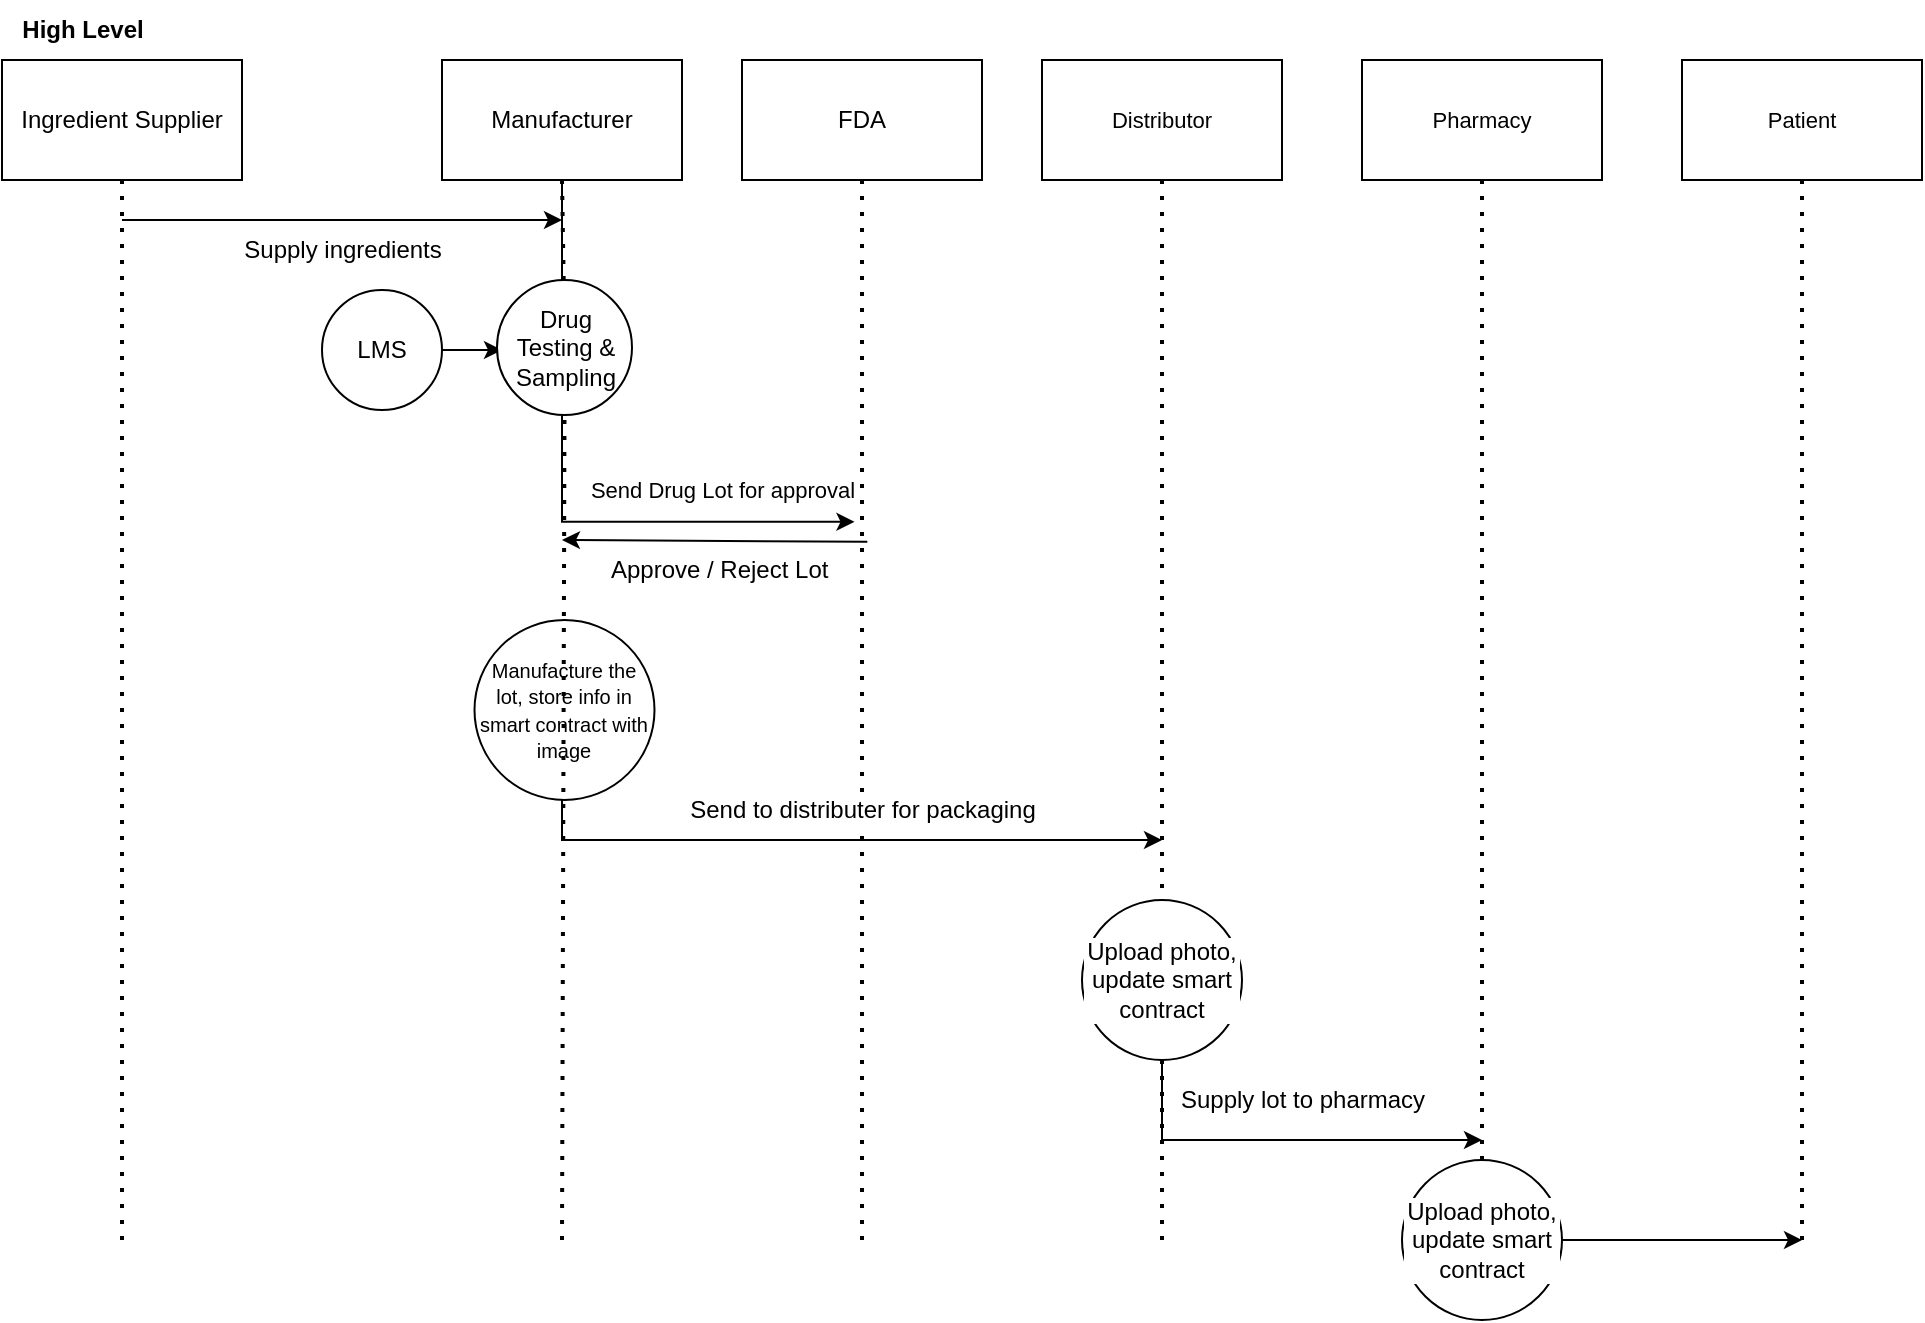<mxfile version="20.7.4" type="device"><diagram id="93rbtR_Ap3NzL6thJDt3" name="Page-1"><mxGraphModel dx="2284" dy="756" grid="1" gridSize="10" guides="1" tooltips="1" connect="1" arrows="1" fold="1" page="1" pageScale="1" pageWidth="850" pageHeight="1100" math="0" shadow="0"><root><mxCell id="0"/><mxCell id="1" parent="0"/><mxCell id="8JqtLTC1Wkl18U1Uql_5-1" value="&lt;b&gt;High Level&lt;br&gt;&lt;/b&gt;" style="text;html=1;align=center;verticalAlign=middle;resizable=0;points=[];autosize=1;strokeColor=none;fillColor=none;" parent="1" vertex="1"><mxGeometry x="-180" y="60" width="80" height="30" as="geometry"/></mxCell><mxCell id="8JqtLTC1Wkl18U1Uql_5-2" value="Manufacturer" style="rounded=0;whiteSpace=wrap;html=1;" parent="1" vertex="1"><mxGeometry x="40" y="90" width="120" height="60" as="geometry"/></mxCell><mxCell id="8JqtLTC1Wkl18U1Uql_5-3" value="FDA" style="rounded=0;whiteSpace=wrap;html=1;" parent="1" vertex="1"><mxGeometry x="190" y="90" width="120" height="60" as="geometry"/></mxCell><mxCell id="8JqtLTC1Wkl18U1Uql_5-10" style="edgeStyle=orthogonalEdgeStyle;rounded=0;orthogonalLoop=1;jettySize=auto;html=1;entryX=0.914;entryY=1.03;entryDx=0;entryDy=0;entryPerimeter=0;" parent="1" target="8JqtLTC1Wkl18U1Uql_5-11" edge="1"><mxGeometry relative="1" as="geometry"><mxPoint x="300" y="320" as="targetPoint"/><mxPoint x="100" y="250" as="sourcePoint"/><Array as="points"><mxPoint x="100" y="321"/></Array></mxGeometry></mxCell><mxCell id="8JqtLTC1Wkl18U1Uql_5-6" style="edgeStyle=orthogonalEdgeStyle;rounded=0;orthogonalLoop=1;jettySize=auto;html=1;" parent="1" source="8JqtLTC1Wkl18U1Uql_5-5" edge="1"><mxGeometry relative="1" as="geometry"><mxPoint x="70" y="235" as="targetPoint"/></mxGeometry></mxCell><mxCell id="8JqtLTC1Wkl18U1Uql_5-5" value="LMS" style="ellipse;whiteSpace=wrap;html=1;aspect=fixed;" parent="1" vertex="1"><mxGeometry x="-20" y="205" width="60" height="60" as="geometry"/></mxCell><mxCell id="8JqtLTC1Wkl18U1Uql_5-7" value="" style="endArrow=none;html=1;rounded=0;entryX=0.5;entryY=1;entryDx=0;entryDy=0;" parent="1" target="8JqtLTC1Wkl18U1Uql_5-2" edge="1"><mxGeometry width="50" height="50" relative="1" as="geometry"><mxPoint x="100" y="210" as="sourcePoint"/><mxPoint x="450" y="310" as="targetPoint"/></mxGeometry></mxCell><mxCell id="8JqtLTC1Wkl18U1Uql_5-9" value="" style="endArrow=none;dashed=1;html=1;dashPattern=1 3;strokeWidth=2;rounded=0;entryX=0.5;entryY=1;entryDx=0;entryDy=0;" parent="1" target="8JqtLTC1Wkl18U1Uql_5-3" edge="1"><mxGeometry width="50" height="50" relative="1" as="geometry"><mxPoint x="250" y="680" as="sourcePoint"/><mxPoint x="450" y="310" as="targetPoint"/></mxGeometry></mxCell><mxCell id="8JqtLTC1Wkl18U1Uql_5-11" value="&lt;font style=&quot;font-size: 11px;&quot;&gt;Send Drug Lot for approval&lt;/font&gt;" style="text;html=1;align=center;verticalAlign=middle;resizable=0;points=[];autosize=1;strokeColor=none;fillColor=none;" parent="1" vertex="1"><mxGeometry x="100" y="290" width="160" height="30" as="geometry"/></mxCell><mxCell id="8JqtLTC1Wkl18U1Uql_5-12" value="" style="endArrow=none;dashed=1;html=1;dashPattern=1 3;strokeWidth=2;rounded=0;entryX=0.5;entryY=1;entryDx=0;entryDy=0;startArrow=none;" parent="1" target="8JqtLTC1Wkl18U1Uql_5-2" edge="1" source="bxMvTBJqvhq3W4lTNCSX-1"><mxGeometry width="50" height="50" relative="1" as="geometry"><mxPoint x="100" y="680" as="sourcePoint"/><mxPoint x="450" y="310" as="targetPoint"/></mxGeometry></mxCell><mxCell id="8JqtLTC1Wkl18U1Uql_5-13" value="" style="endArrow=classic;html=1;rounded=0;exitX=1.019;exitY=0.03;exitDx=0;exitDy=0;exitPerimeter=0;" parent="1" source="8JqtLTC1Wkl18U1Uql_5-14" edge="1"><mxGeometry width="50" height="50" relative="1" as="geometry"><mxPoint x="300" y="330" as="sourcePoint"/><mxPoint x="100" y="330" as="targetPoint"/></mxGeometry></mxCell><mxCell id="8JqtLTC1Wkl18U1Uql_5-14" value="Approve / Reject Lot&amp;nbsp;" style="text;html=1;align=center;verticalAlign=middle;resizable=0;points=[];autosize=1;strokeColor=none;fillColor=none;" parent="1" vertex="1"><mxGeometry x="110" y="330" width="140" height="30" as="geometry"/></mxCell><mxCell id="8JqtLTC1Wkl18U1Uql_5-15" value="Ingredient Supplier" style="rounded=0;whiteSpace=wrap;html=1;" parent="1" vertex="1"><mxGeometry x="-180" y="90" width="120" height="60" as="geometry"/></mxCell><mxCell id="8JqtLTC1Wkl18U1Uql_5-16" value="" style="endArrow=none;dashed=1;html=1;dashPattern=1 3;strokeWidth=2;rounded=0;entryX=0.5;entryY=1;entryDx=0;entryDy=0;" parent="1" target="8JqtLTC1Wkl18U1Uql_5-15" edge="1"><mxGeometry width="50" height="50" relative="1" as="geometry"><mxPoint x="-120" y="680" as="sourcePoint"/><mxPoint x="240" y="310" as="targetPoint"/></mxGeometry></mxCell><mxCell id="8JqtLTC1Wkl18U1Uql_5-17" value="" style="endArrow=classic;html=1;rounded=0;" parent="1" edge="1"><mxGeometry width="50" height="50" relative="1" as="geometry"><mxPoint x="-120" y="170" as="sourcePoint"/><mxPoint x="100" y="170" as="targetPoint"/></mxGeometry></mxCell><mxCell id="8JqtLTC1Wkl18U1Uql_5-18" value="Supply ingredients" style="text;html=1;align=center;verticalAlign=middle;resizable=0;points=[];autosize=1;strokeColor=none;fillColor=none;" parent="1" vertex="1"><mxGeometry x="-70" y="170" width="120" height="30" as="geometry"/></mxCell><mxCell id="8JqtLTC1Wkl18U1Uql_5-22" value="Distributor" style="rounded=0;whiteSpace=wrap;html=1;labelBackgroundColor=none;fontSize=11;" parent="1" vertex="1"><mxGeometry x="340" y="90" width="120" height="60" as="geometry"/></mxCell><mxCell id="8JqtLTC1Wkl18U1Uql_5-23" value="" style="endArrow=none;dashed=1;html=1;dashPattern=1 3;strokeWidth=2;rounded=0;fontSize=11;entryX=0.5;entryY=1;entryDx=0;entryDy=0;" parent="1" target="8JqtLTC1Wkl18U1Uql_5-22" edge="1"><mxGeometry width="50" height="50" relative="1" as="geometry"><mxPoint x="400" y="680" as="sourcePoint"/><mxPoint x="240" y="320" as="targetPoint"/></mxGeometry></mxCell><mxCell id="8JqtLTC1Wkl18U1Uql_5-26" style="edgeStyle=orthogonalEdgeStyle;rounded=0;orthogonalLoop=1;jettySize=auto;html=1;fontSize=10;" parent="1" source="8JqtLTC1Wkl18U1Uql_5-25" edge="1"><mxGeometry relative="1" as="geometry"><mxPoint x="400" y="480" as="targetPoint"/><Array as="points"><mxPoint x="100" y="480"/></Array></mxGeometry></mxCell><mxCell id="8JqtLTC1Wkl18U1Uql_5-25" value="&lt;font style=&quot;font-size: 10px; background-color: rgb(255, 255, 255);&quot;&gt;Manufacture the lot, store info in smart contract with image&lt;/font&gt;" style="ellipse;whiteSpace=wrap;html=1;aspect=fixed;labelBackgroundColor=none;fontSize=11;fillStyle=solid;fillColor=#FFFFFF;" parent="1" vertex="1"><mxGeometry x="56.25" y="370" width="90" height="90" as="geometry"/></mxCell><mxCell id="8JqtLTC1Wkl18U1Uql_5-27" value="&lt;font style=&quot;font-size: 12px; background-color: rgb(255, 255, 255); line-height: 1.2;&quot;&gt;Send to distributer for packaging&lt;/font&gt;" style="text;html=1;align=center;verticalAlign=middle;resizable=0;points=[];autosize=1;strokeColor=none;fillColor=none;fontSize=10;" parent="1" vertex="1"><mxGeometry x="150" y="450" width="200" height="30" as="geometry"/></mxCell><mxCell id="8JqtLTC1Wkl18U1Uql_5-32" style="edgeStyle=orthogonalEdgeStyle;rounded=0;orthogonalLoop=1;jettySize=auto;html=1;fontSize=12;fontColor=#000000;" parent="1" source="8JqtLTC1Wkl18U1Uql_5-28" edge="1"><mxGeometry relative="1" as="geometry"><mxPoint x="560" y="630" as="targetPoint"/><Array as="points"><mxPoint x="400" y="630"/></Array></mxGeometry></mxCell><mxCell id="8JqtLTC1Wkl18U1Uql_5-28" value="Upload photo, update smart contract" style="ellipse;whiteSpace=wrap;html=1;aspect=fixed;labelBackgroundColor=#FFFFFF;fontSize=12;" parent="1" vertex="1"><mxGeometry x="360" y="510" width="80" height="80" as="geometry"/></mxCell><mxCell id="8JqtLTC1Wkl18U1Uql_5-30" value="Pharmacy" style="rounded=0;whiteSpace=wrap;html=1;labelBackgroundColor=none;fontSize=11;" parent="1" vertex="1"><mxGeometry x="500" y="90" width="120" height="60" as="geometry"/></mxCell><mxCell id="8JqtLTC1Wkl18U1Uql_5-31" value="" style="endArrow=none;dashed=1;html=1;dashPattern=1 3;strokeWidth=2;rounded=0;fontSize=11;entryX=0.5;entryY=1;entryDx=0;entryDy=0;" parent="1" target="8JqtLTC1Wkl18U1Uql_5-30" edge="1"><mxGeometry width="50" height="50" relative="1" as="geometry"><mxPoint x="560" y="680" as="sourcePoint"/><mxPoint x="400" y="320" as="targetPoint"/></mxGeometry></mxCell><mxCell id="8JqtLTC1Wkl18U1Uql_5-33" value="Supply lot to pharmacy" style="text;html=1;align=center;verticalAlign=middle;resizable=0;points=[];autosize=1;strokeColor=none;fillColor=none;fontSize=12;fontColor=#000000;" parent="1" vertex="1"><mxGeometry x="395" y="595" width="150" height="30" as="geometry"/></mxCell><mxCell id="8JqtLTC1Wkl18U1Uql_5-34" value="Patient" style="rounded=0;whiteSpace=wrap;html=1;labelBackgroundColor=none;fontSize=11;" parent="1" vertex="1"><mxGeometry x="660" y="90" width="120" height="60" as="geometry"/></mxCell><mxCell id="8JqtLTC1Wkl18U1Uql_5-35" value="" style="endArrow=none;dashed=1;html=1;dashPattern=1 3;strokeWidth=2;rounded=0;fontSize=11;entryX=0.5;entryY=1;entryDx=0;entryDy=0;" parent="1" target="8JqtLTC1Wkl18U1Uql_5-34" edge="1"><mxGeometry width="50" height="50" relative="1" as="geometry"><mxPoint x="720" y="680" as="sourcePoint"/><mxPoint x="560" y="320" as="targetPoint"/></mxGeometry></mxCell><mxCell id="8JqtLTC1Wkl18U1Uql_5-38" style="edgeStyle=orthogonalEdgeStyle;rounded=0;orthogonalLoop=1;jettySize=auto;html=1;fontSize=12;fontColor=#000000;" parent="1" source="8JqtLTC1Wkl18U1Uql_5-37" edge="1"><mxGeometry relative="1" as="geometry"><mxPoint x="720" y="680" as="targetPoint"/></mxGeometry></mxCell><mxCell id="8JqtLTC1Wkl18U1Uql_5-37" value="Upload photo, update smart contract" style="ellipse;whiteSpace=wrap;html=1;aspect=fixed;labelBackgroundColor=#FFFFFF;fontSize=12;" parent="1" vertex="1"><mxGeometry x="520" y="640" width="80" height="80" as="geometry"/></mxCell><mxCell id="bxMvTBJqvhq3W4lTNCSX-1" value="Drug Testing &amp;amp; Sampling" style="ellipse;whiteSpace=wrap;html=1;aspect=fixed;labelBackgroundColor=none;" vertex="1" parent="1"><mxGeometry x="67.5" y="200" width="67.5" height="67.5" as="geometry"/></mxCell><mxCell id="bxMvTBJqvhq3W4lTNCSX-2" value="" style="endArrow=none;dashed=1;html=1;dashPattern=1 3;strokeWidth=2;rounded=0;entryX=0.5;entryY=1;entryDx=0;entryDy=0;" edge="1" parent="1" target="bxMvTBJqvhq3W4lTNCSX-1"><mxGeometry width="50" height="50" relative="1" as="geometry"><mxPoint x="100" y="680" as="sourcePoint"/><mxPoint x="100" y="150" as="targetPoint"/></mxGeometry></mxCell></root></mxGraphModel></diagram></mxfile>